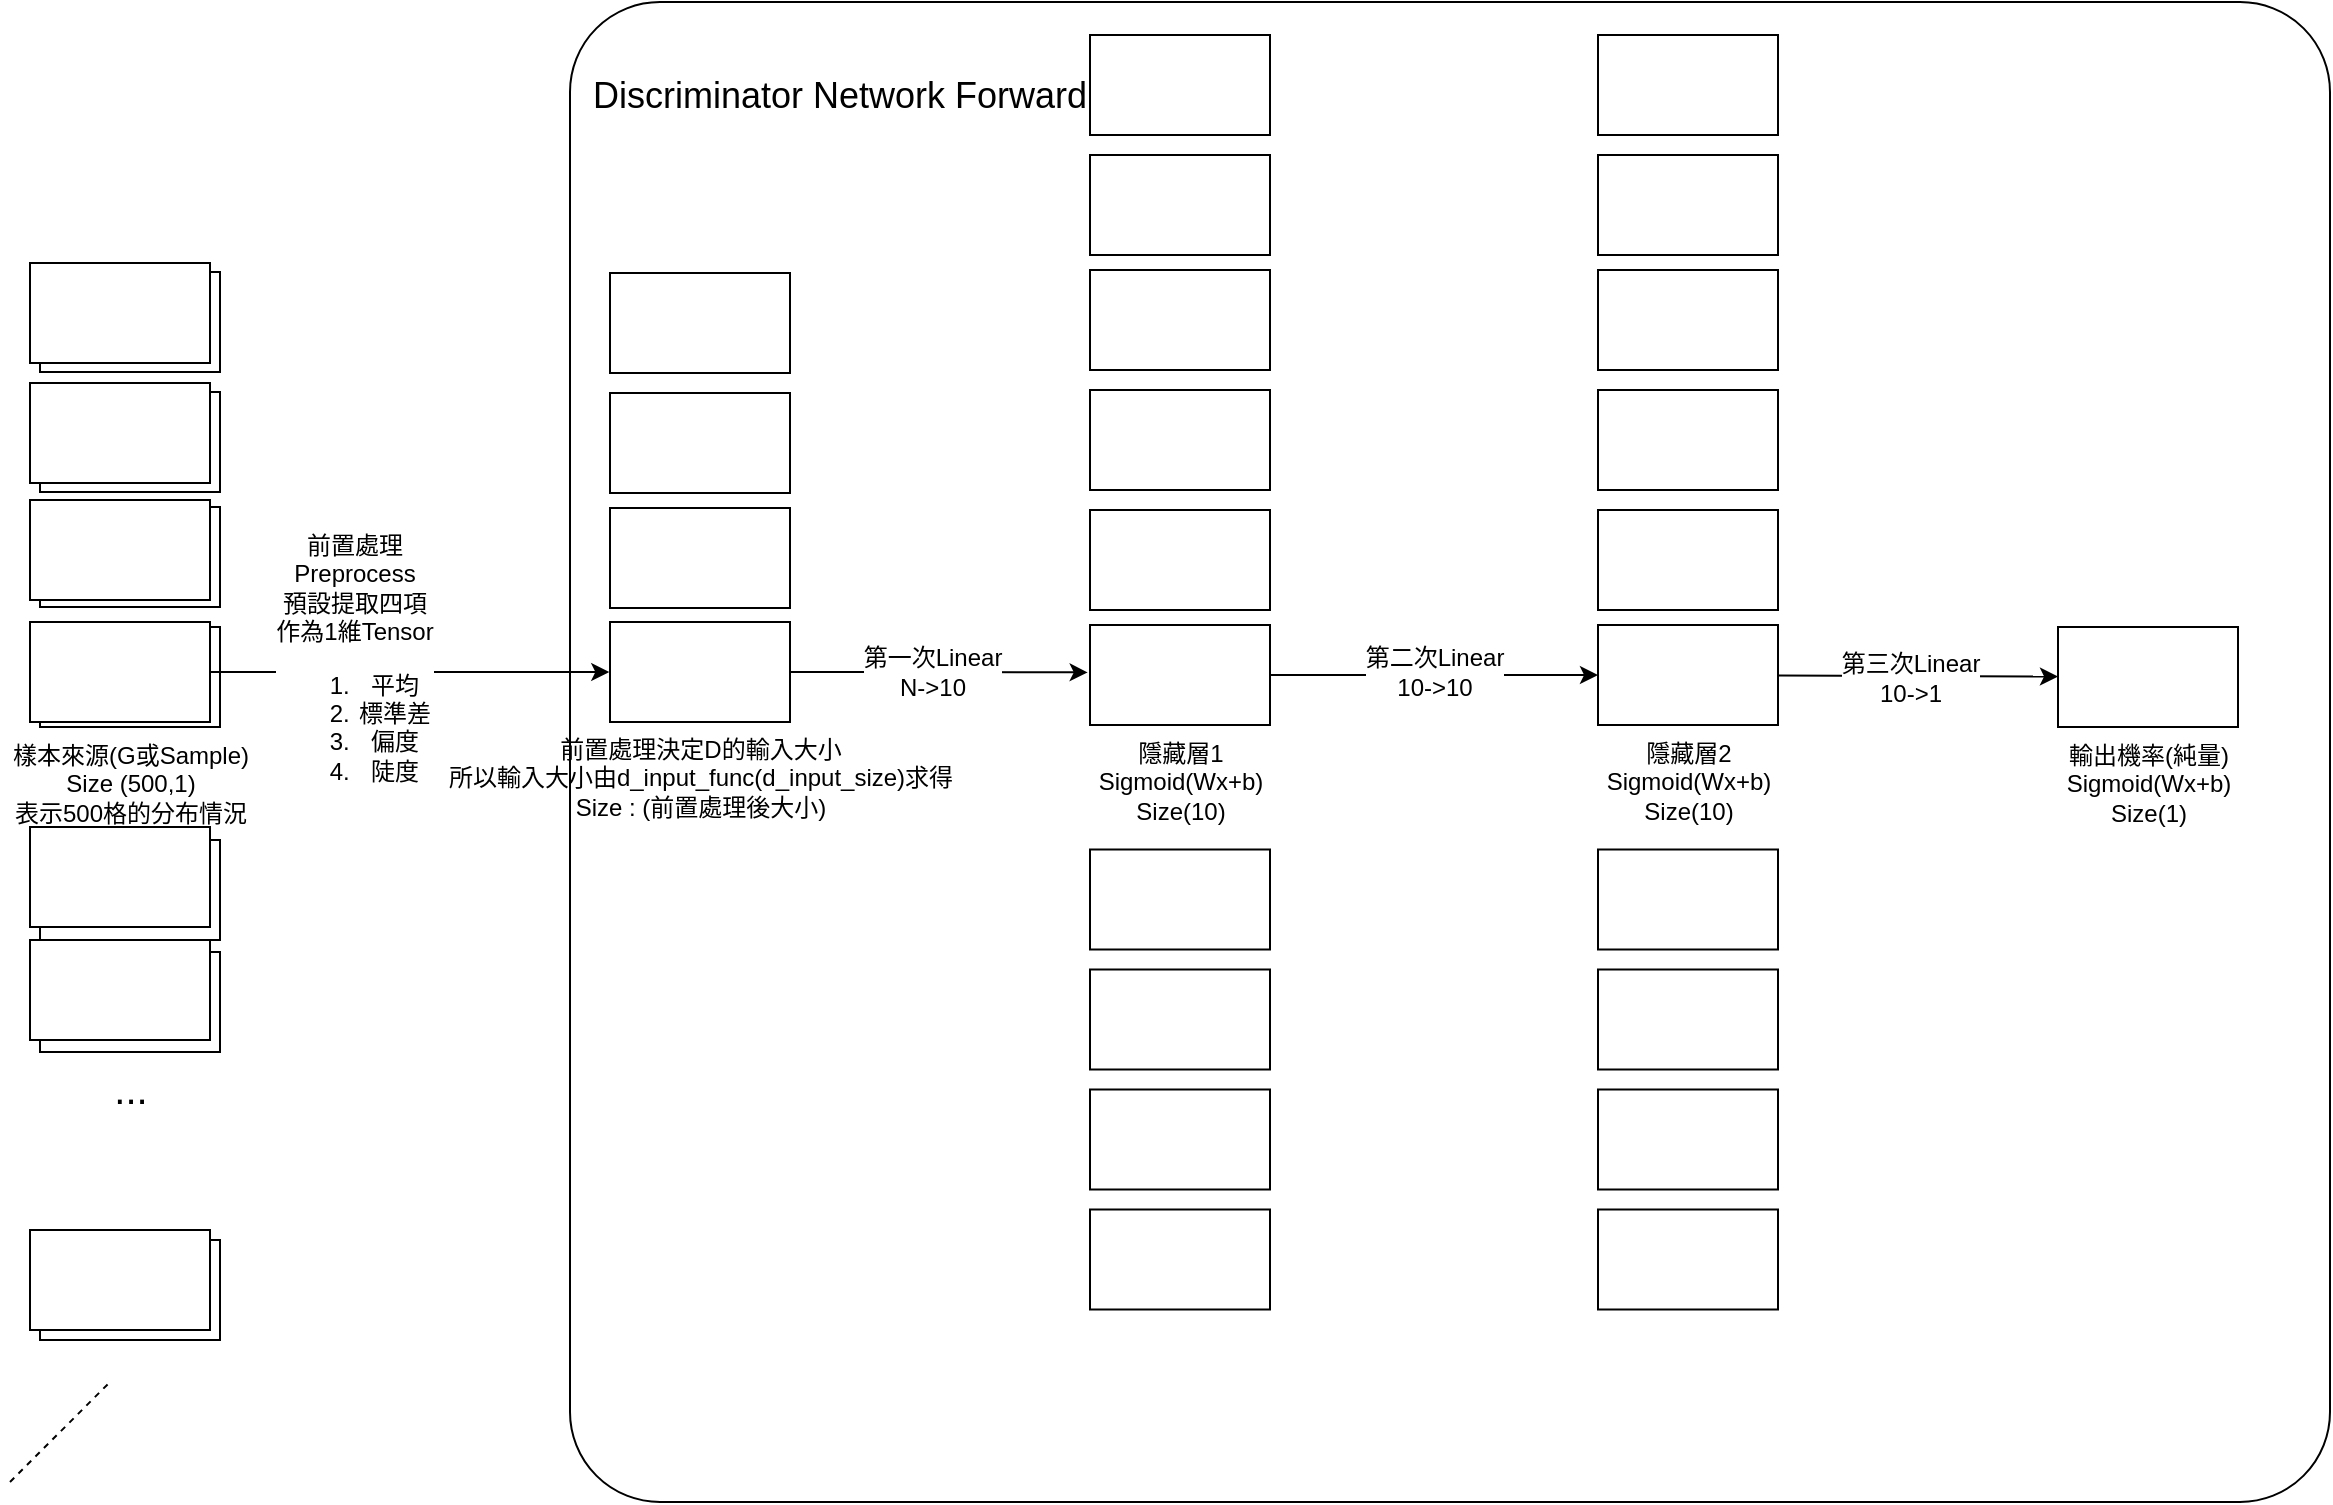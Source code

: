 <mxfile version="10.5.7" type="device"><diagram id="AyHLw-wkUt4Cw2ix4tzo" name="第1頁"><mxGraphModel dx="1010" dy="609" grid="1" gridSize="10" guides="1" tooltips="1" connect="1" arrows="1" fold="1" page="1" pageScale="1" pageWidth="827" pageHeight="1169" math="0" shadow="0"><root><mxCell id="0"/><mxCell id="1" parent="0"/><mxCell id="OLdCIbLutJof03nsLAHE-3" value="" style="rounded=1;whiteSpace=wrap;html=1;arcSize=6;" vertex="1" parent="1"><mxGeometry x="350" y="10" width="880" height="750" as="geometry"/></mxCell><mxCell id="RT3tJE9g-dbqu46X9-7l-18" value="" style="group" parent="1" vertex="1" connectable="0"><mxGeometry x="65" y="195" width="120" height="80" as="geometry"/></mxCell><mxCell id="RT3tJE9g-dbqu46X9-7l-45" value="" style="verticalLabelPosition=bottom;verticalAlign=top;html=1;shape=mxgraph.basic.rect;fillColor=#ffffff;fillColor2=none;strokeColor=#000000;strokeWidth=1;size=20;indent=5;" parent="1" vertex="1"><mxGeometry x="85" y="145" width="90" height="50" as="geometry"/></mxCell><mxCell id="RT3tJE9g-dbqu46X9-7l-46" value="" style="verticalLabelPosition=bottom;verticalAlign=top;html=1;shape=mxgraph.basic.rect;fillColor=#ffffff;fillColor2=none;strokeColor=#000000;strokeWidth=1;size=20;indent=5;" parent="1" vertex="1"><mxGeometry x="85" y="205" width="90" height="50" as="geometry"/></mxCell><mxCell id="RT3tJE9g-dbqu46X9-7l-47" value="" style="verticalLabelPosition=bottom;verticalAlign=top;html=1;shape=mxgraph.basic.rect;fillColor=#ffffff;fillColor2=none;strokeColor=#000000;strokeWidth=1;size=20;indent=5;" parent="1" vertex="1"><mxGeometry x="85" y="262.5" width="90" height="50" as="geometry"/></mxCell><mxCell id="RT3tJE9g-dbqu46X9-7l-50" value="樣本來源(G或Sample)&lt;br&gt;Size (500,1)&lt;br&gt;表示500格的分布情況&lt;br&gt;" style="verticalLabelPosition=bottom;verticalAlign=top;html=1;shape=mxgraph.basic.rect;fillColor=#ffffff;fillColor2=none;strokeColor=#000000;strokeWidth=1;size=20;indent=5;" parent="1" vertex="1"><mxGeometry x="85" y="322.5" width="90" height="50" as="geometry"/></mxCell><mxCell id="RT3tJE9g-dbqu46X9-7l-54" value="" style="verticalLabelPosition=bottom;verticalAlign=top;html=1;shape=mxgraph.basic.rect;fillColor=#ffffff;fillColor2=none;strokeColor=#000000;strokeWidth=1;size=20;indent=5;" parent="1" vertex="1"><mxGeometry x="85" y="429" width="90" height="50" as="geometry"/></mxCell><mxCell id="RT3tJE9g-dbqu46X9-7l-55" value="&lt;font style=&quot;font-size: 20px&quot;&gt;...&lt;br&gt;&lt;br&gt;&lt;/font&gt;" style="verticalLabelPosition=bottom;verticalAlign=top;html=1;shape=mxgraph.basic.rect;fillColor=#ffffff;fillColor2=none;strokeColor=#000000;strokeWidth=1;size=20;indent=5;" parent="1" vertex="1"><mxGeometry x="85" y="485" width="90" height="50" as="geometry"/></mxCell><mxCell id="RT3tJE9g-dbqu46X9-7l-56" value="" style="verticalLabelPosition=bottom;verticalAlign=top;html=1;shape=mxgraph.basic.rect;fillColor=#ffffff;fillColor2=none;strokeColor=#000000;strokeWidth=1;size=20;indent=5;" parent="1" vertex="1"><mxGeometry x="85" y="629" width="90" height="50" as="geometry"/></mxCell><mxCell id="RT3tJE9g-dbqu46X9-7l-91" style="edgeStyle=orthogonalEdgeStyle;rounded=0;orthogonalLoop=1;jettySize=auto;html=1;entryX=-0.013;entryY=0.474;entryDx=0;entryDy=0;entryPerimeter=0;" parent="1" source="RT3tJE9g-dbqu46X9-7l-62" target="RT3tJE9g-dbqu46X9-7l-70" edge="1"><mxGeometry relative="1" as="geometry"/></mxCell><mxCell id="OLdCIbLutJof03nsLAHE-4" value="第一次Linear&lt;br&gt;N-&amp;gt;10&lt;br&gt;" style="text;html=1;resizable=0;points=[];align=center;verticalAlign=middle;labelBackgroundColor=#ffffff;" vertex="1" connectable="0" parent="RT3tJE9g-dbqu46X9-7l-91"><mxGeometry x="-0.203" y="1" relative="1" as="geometry"><mxPoint x="11" y="0.5" as="offset"/></mxGeometry></mxCell><mxCell id="RT3tJE9g-dbqu46X9-7l-62" value="前置處理決定D的輸入大小&lt;br&gt;所以輸入大小由d_input_func(d_input_size)求得&lt;br&gt;Size : (前置處理後大小)" style="verticalLabelPosition=bottom;verticalAlign=top;html=1;shape=mxgraph.basic.rect;fillColor=#ffffff;fillColor2=none;strokeColor=#000000;strokeWidth=1;size=20;indent=5;" parent="1" vertex="1"><mxGeometry x="370" y="320" width="90" height="50" as="geometry"/></mxCell><mxCell id="RT3tJE9g-dbqu46X9-7l-65" value="" style="verticalLabelPosition=bottom;verticalAlign=top;html=1;shape=mxgraph.basic.rect;fillColor=#ffffff;fillColor2=none;strokeColor=#000000;strokeWidth=1;size=20;indent=5;" parent="1" vertex="1"><mxGeometry x="370" y="145.5" width="90" height="50" as="geometry"/></mxCell><mxCell id="RT3tJE9g-dbqu46X9-7l-66" value="" style="verticalLabelPosition=bottom;verticalAlign=top;html=1;shape=mxgraph.basic.rect;fillColor=#ffffff;fillColor2=none;strokeColor=#000000;strokeWidth=1;size=20;indent=5;" parent="1" vertex="1"><mxGeometry x="370" y="205.5" width="90" height="50" as="geometry"/></mxCell><mxCell id="RT3tJE9g-dbqu46X9-7l-67" value="" style="verticalLabelPosition=bottom;verticalAlign=top;html=1;shape=mxgraph.basic.rect;fillColor=#ffffff;fillColor2=none;strokeColor=#000000;strokeWidth=1;size=20;indent=5;" parent="1" vertex="1"><mxGeometry x="370" y="263" width="90" height="50" as="geometry"/></mxCell><mxCell id="RT3tJE9g-dbqu46X9-7l-68" value="" style="verticalLabelPosition=bottom;verticalAlign=top;html=1;shape=mxgraph.basic.rect;fillColor=#ffffff;fillColor2=none;strokeColor=#000000;strokeWidth=1;size=20;indent=5;" parent="1" vertex="1"><mxGeometry x="610" y="204" width="90" height="50" as="geometry"/></mxCell><mxCell id="RT3tJE9g-dbqu46X9-7l-69" value="" style="verticalLabelPosition=bottom;verticalAlign=top;html=1;shape=mxgraph.basic.rect;fillColor=#ffffff;fillColor2=none;strokeColor=#000000;strokeWidth=1;size=20;indent=5;" parent="1" vertex="1"><mxGeometry x="610" y="264" width="90" height="50" as="geometry"/></mxCell><mxCell id="RT3tJE9g-dbqu46X9-7l-92" style="edgeStyle=orthogonalEdgeStyle;rounded=0;orthogonalLoop=1;jettySize=auto;html=1;" parent="1" source="RT3tJE9g-dbqu46X9-7l-70" target="RT3tJE9g-dbqu46X9-7l-82" edge="1"><mxGeometry relative="1" as="geometry"/></mxCell><mxCell id="OLdCIbLutJof03nsLAHE-5" value="第二次Linear&lt;br&gt;10-&amp;gt;10&lt;br&gt;" style="text;html=1;resizable=0;points=[];align=center;verticalAlign=middle;labelBackgroundColor=#ffffff;" vertex="1" connectable="0" parent="RT3tJE9g-dbqu46X9-7l-92"><mxGeometry x="-0.317" y="1" relative="1" as="geometry"><mxPoint x="26" y="-0.5" as="offset"/></mxGeometry></mxCell><mxCell id="RT3tJE9g-dbqu46X9-7l-70" value="隱藏層1&lt;br&gt;Sigmoid(Wx+b)&lt;br&gt;Size(10)&lt;br&gt;" style="verticalLabelPosition=bottom;verticalAlign=top;html=1;shape=mxgraph.basic.rect;fillColor=#ffffff;fillColor2=none;strokeColor=#000000;strokeWidth=1;size=20;indent=5;" parent="1" vertex="1"><mxGeometry x="610" y="321.5" width="90" height="50" as="geometry"/></mxCell><mxCell id="RT3tJE9g-dbqu46X9-7l-71" value="" style="verticalLabelPosition=bottom;verticalAlign=top;html=1;shape=mxgraph.basic.rect;fillColor=#ffffff;fillColor2=none;strokeColor=#000000;strokeWidth=1;size=20;indent=5;" parent="1" vertex="1"><mxGeometry x="610" y="26.5" width="90" height="50" as="geometry"/></mxCell><mxCell id="RT3tJE9g-dbqu46X9-7l-72" value="" style="verticalLabelPosition=bottom;verticalAlign=top;html=1;shape=mxgraph.basic.rect;fillColor=#ffffff;fillColor2=none;strokeColor=#000000;strokeWidth=1;size=20;indent=5;" parent="1" vertex="1"><mxGeometry x="610" y="86.5" width="90" height="50" as="geometry"/></mxCell><mxCell id="RT3tJE9g-dbqu46X9-7l-73" value="" style="verticalLabelPosition=bottom;verticalAlign=top;html=1;shape=mxgraph.basic.rect;fillColor=#ffffff;fillColor2=none;strokeColor=#000000;strokeWidth=1;size=20;indent=5;" parent="1" vertex="1"><mxGeometry x="610" y="144" width="90" height="50" as="geometry"/></mxCell><mxCell id="RT3tJE9g-dbqu46X9-7l-74" value="" style="verticalLabelPosition=bottom;verticalAlign=top;html=1;shape=mxgraph.basic.rect;fillColor=#ffffff;fillColor2=none;strokeColor=#000000;strokeWidth=1;size=20;indent=5;" parent="1" vertex="1"><mxGeometry x="610" y="433.8" width="90" height="50" as="geometry"/></mxCell><mxCell id="RT3tJE9g-dbqu46X9-7l-75" value="" style="verticalLabelPosition=bottom;verticalAlign=top;html=1;shape=mxgraph.basic.rect;fillColor=#ffffff;fillColor2=none;strokeColor=#000000;strokeWidth=1;size=20;indent=5;" parent="1" vertex="1"><mxGeometry x="610" y="493.8" width="90" height="50" as="geometry"/></mxCell><mxCell id="RT3tJE9g-dbqu46X9-7l-76" value="" style="verticalLabelPosition=bottom;verticalAlign=top;html=1;shape=mxgraph.basic.rect;fillColor=#ffffff;fillColor2=none;strokeColor=#000000;strokeWidth=1;size=20;indent=5;" parent="1" vertex="1"><mxGeometry x="610" y="553.8" width="90" height="50" as="geometry"/></mxCell><mxCell id="RT3tJE9g-dbqu46X9-7l-77" value="" style="verticalLabelPosition=bottom;verticalAlign=top;html=1;shape=mxgraph.basic.rect;fillColor=#ffffff;fillColor2=none;strokeColor=#000000;strokeWidth=1;size=20;indent=5;" parent="1" vertex="1"><mxGeometry x="610" y="613.8" width="90" height="50" as="geometry"/></mxCell><mxCell id="RT3tJE9g-dbqu46X9-7l-80" value="" style="verticalLabelPosition=bottom;verticalAlign=top;html=1;shape=mxgraph.basic.rect;fillColor=#ffffff;fillColor2=none;strokeColor=#000000;strokeWidth=1;size=20;indent=5;" parent="1" vertex="1"><mxGeometry x="864" y="204" width="90" height="50" as="geometry"/></mxCell><mxCell id="RT3tJE9g-dbqu46X9-7l-81" value="" style="verticalLabelPosition=bottom;verticalAlign=top;html=1;shape=mxgraph.basic.rect;fillColor=#ffffff;fillColor2=none;strokeColor=#000000;strokeWidth=1;size=20;indent=5;" parent="1" vertex="1"><mxGeometry x="864" y="264" width="90" height="50" as="geometry"/></mxCell><mxCell id="RT3tJE9g-dbqu46X9-7l-108" style="rounded=0;orthogonalLoop=1;jettySize=auto;html=1;" parent="1" source="RT3tJE9g-dbqu46X9-7l-82" target="RT3tJE9g-dbqu46X9-7l-94" edge="1"><mxGeometry relative="1" as="geometry"/></mxCell><mxCell id="OLdCIbLutJof03nsLAHE-6" value="第三次Linear&lt;br&gt;10-&amp;gt;1&lt;br&gt;" style="text;html=1;resizable=0;points=[];align=center;verticalAlign=middle;labelBackgroundColor=#ffffff;" vertex="1" connectable="0" parent="RT3tJE9g-dbqu46X9-7l-108"><mxGeometry x="-0.324" y="-2" relative="1" as="geometry"><mxPoint x="18.5" y="-1.5" as="offset"/></mxGeometry></mxCell><mxCell id="RT3tJE9g-dbqu46X9-7l-82" value="隱藏層2&lt;br&gt;Sigmoid(Wx+b)&lt;br&gt;Size(10)&lt;br&gt;" style="verticalLabelPosition=bottom;verticalAlign=top;html=1;shape=mxgraph.basic.rect;fillColor=#ffffff;fillColor2=none;strokeColor=#000000;strokeWidth=1;size=20;indent=5;" parent="1" vertex="1"><mxGeometry x="864" y="321.5" width="90" height="50" as="geometry"/></mxCell><mxCell id="RT3tJE9g-dbqu46X9-7l-83" value="" style="verticalLabelPosition=bottom;verticalAlign=top;html=1;shape=mxgraph.basic.rect;fillColor=#ffffff;fillColor2=none;strokeColor=#000000;strokeWidth=1;size=20;indent=5;" parent="1" vertex="1"><mxGeometry x="864" y="26.5" width="90" height="50" as="geometry"/></mxCell><mxCell id="RT3tJE9g-dbqu46X9-7l-84" value="" style="verticalLabelPosition=bottom;verticalAlign=top;html=1;shape=mxgraph.basic.rect;fillColor=#ffffff;fillColor2=none;strokeColor=#000000;strokeWidth=1;size=20;indent=5;" parent="1" vertex="1"><mxGeometry x="864" y="86.5" width="90" height="50" as="geometry"/></mxCell><mxCell id="RT3tJE9g-dbqu46X9-7l-85" value="" style="verticalLabelPosition=bottom;verticalAlign=top;html=1;shape=mxgraph.basic.rect;fillColor=#ffffff;fillColor2=none;strokeColor=#000000;strokeWidth=1;size=20;indent=5;" parent="1" vertex="1"><mxGeometry x="864" y="144" width="90" height="50" as="geometry"/></mxCell><mxCell id="RT3tJE9g-dbqu46X9-7l-86" value="" style="verticalLabelPosition=bottom;verticalAlign=top;html=1;shape=mxgraph.basic.rect;fillColor=#ffffff;fillColor2=none;strokeColor=#000000;strokeWidth=1;size=20;indent=5;" parent="1" vertex="1"><mxGeometry x="864" y="433.8" width="90" height="50" as="geometry"/></mxCell><mxCell id="RT3tJE9g-dbqu46X9-7l-87" value="" style="verticalLabelPosition=bottom;verticalAlign=top;html=1;shape=mxgraph.basic.rect;fillColor=#ffffff;fillColor2=none;strokeColor=#000000;strokeWidth=1;size=20;indent=5;" parent="1" vertex="1"><mxGeometry x="864" y="493.8" width="90" height="50" as="geometry"/></mxCell><mxCell id="RT3tJE9g-dbqu46X9-7l-88" value="" style="verticalLabelPosition=bottom;verticalAlign=top;html=1;shape=mxgraph.basic.rect;fillColor=#ffffff;fillColor2=none;strokeColor=#000000;strokeWidth=1;size=20;indent=5;" parent="1" vertex="1"><mxGeometry x="864" y="553.8" width="90" height="50" as="geometry"/></mxCell><mxCell id="RT3tJE9g-dbqu46X9-7l-89" value="" style="verticalLabelPosition=bottom;verticalAlign=top;html=1;shape=mxgraph.basic.rect;fillColor=#ffffff;fillColor2=none;strokeColor=#000000;strokeWidth=1;size=20;indent=5;" parent="1" vertex="1"><mxGeometry x="864" y="613.8" width="90" height="50" as="geometry"/></mxCell><mxCell id="RT3tJE9g-dbqu46X9-7l-94" value="輸出機率(純量)&lt;br&gt;Sigmoid(Wx+b)&lt;br&gt;Size(1)&lt;br&gt;" style="verticalLabelPosition=bottom;verticalAlign=top;html=1;shape=mxgraph.basic.rect;fillColor=#ffffff;fillColor2=none;strokeColor=#000000;strokeWidth=1;size=20;indent=5;" parent="1" vertex="1"><mxGeometry x="1094" y="322.5" width="90" height="50" as="geometry"/></mxCell><mxCell id="RT3tJE9g-dbqu46X9-7l-96" value="" style="verticalLabelPosition=bottom;verticalAlign=top;html=1;shape=mxgraph.basic.rect;fillColor=#ffffff;fillColor2=none;strokeColor=#000000;strokeWidth=1;size=20;indent=5;" parent="1" vertex="1"><mxGeometry x="80" y="624" width="90" height="50" as="geometry"/></mxCell><mxCell id="RT3tJE9g-dbqu46X9-7l-97" value="" style="verticalLabelPosition=bottom;verticalAlign=top;html=1;shape=mxgraph.basic.rect;fillColor=#ffffff;fillColor2=none;strokeColor=#000000;strokeWidth=1;size=20;indent=5;" parent="1" vertex="1"><mxGeometry x="80" y="479" width="90" height="50" as="geometry"/></mxCell><mxCell id="RT3tJE9g-dbqu46X9-7l-98" value="" style="verticalLabelPosition=bottom;verticalAlign=top;html=1;shape=mxgraph.basic.rect;fillColor=#ffffff;fillColor2=none;strokeColor=#000000;strokeWidth=1;size=20;indent=5;" parent="1" vertex="1"><mxGeometry x="80" y="422.5" width="90" height="50" as="geometry"/></mxCell><mxCell id="RT3tJE9g-dbqu46X9-7l-103" style="edgeStyle=orthogonalEdgeStyle;rounded=0;orthogonalLoop=1;jettySize=auto;html=1;entryX=-0.004;entryY=0.5;entryDx=0;entryDy=0;entryPerimeter=0;" parent="1" source="RT3tJE9g-dbqu46X9-7l-99" target="RT3tJE9g-dbqu46X9-7l-62" edge="1"><mxGeometry relative="1" as="geometry"/></mxCell><mxCell id="RT3tJE9g-dbqu46X9-7l-105" value="&lt;span&gt;前置處理&lt;/span&gt;&lt;br&gt;&lt;span&gt;Preprocess&lt;/span&gt;&lt;br&gt;&lt;span&gt;預設提取四項&lt;/span&gt;&lt;br&gt;&lt;span&gt;作為1維Tensor&lt;/span&gt;&lt;br&gt;&lt;ol&gt;&lt;li&gt;平均&lt;/li&gt;&lt;li&gt;標準差&lt;/li&gt;&lt;li&gt;偏度&lt;/li&gt;&lt;li&gt;陡度&lt;/li&gt;&lt;/ol&gt;" style="text;html=1;resizable=0;points=[];align=center;verticalAlign=middle;labelBackgroundColor=#ffffff;" parent="RT3tJE9g-dbqu46X9-7l-103" vertex="1" connectable="0"><mxGeometry x="0.008" y="29" relative="1" as="geometry"><mxPoint x="-29" y="28" as="offset"/></mxGeometry></mxCell><mxCell id="RT3tJE9g-dbqu46X9-7l-99" value="" style="verticalLabelPosition=bottom;verticalAlign=top;html=1;shape=mxgraph.basic.rect;fillColor=#ffffff;fillColor2=none;strokeColor=#000000;strokeWidth=1;size=20;indent=5;" parent="1" vertex="1"><mxGeometry x="80" y="320" width="90" height="50" as="geometry"/></mxCell><mxCell id="RT3tJE9g-dbqu46X9-7l-100" value="" style="verticalLabelPosition=bottom;verticalAlign=top;html=1;shape=mxgraph.basic.rect;fillColor=#ffffff;fillColor2=none;strokeColor=#000000;strokeWidth=1;size=20;indent=5;" parent="1" vertex="1"><mxGeometry x="80" y="259" width="90" height="50" as="geometry"/></mxCell><mxCell id="RT3tJE9g-dbqu46X9-7l-101" value="" style="verticalLabelPosition=bottom;verticalAlign=top;html=1;shape=mxgraph.basic.rect;fillColor=#ffffff;fillColor2=none;strokeColor=#000000;strokeWidth=1;size=20;indent=5;" parent="1" vertex="1"><mxGeometry x="80" y="200.5" width="90" height="50" as="geometry"/></mxCell><mxCell id="RT3tJE9g-dbqu46X9-7l-102" value="" style="verticalLabelPosition=bottom;verticalAlign=top;html=1;shape=mxgraph.basic.rect;fillColor=#ffffff;fillColor2=none;strokeColor=#000000;strokeWidth=1;size=20;indent=5;" parent="1" vertex="1"><mxGeometry x="80" y="140.5" width="90" height="50" as="geometry"/></mxCell><mxCell id="OLdCIbLutJof03nsLAHE-1" value="&lt;font style=&quot;font-size: 18px&quot;&gt;Discriminator Network Forward&lt;/font&gt;" style="text;html=1;strokeColor=none;fillColor=none;align=center;verticalAlign=middle;whiteSpace=wrap;rounded=0;" vertex="1" parent="1"><mxGeometry x="350" y="26.5" width="270" height="60" as="geometry"/></mxCell><mxCell id="OLdCIbLutJof03nsLAHE-2" value="" style="endArrow=none;dashed=1;html=1;" edge="1" parent="1"><mxGeometry width="50" height="50" relative="1" as="geometry"><mxPoint x="70" y="750" as="sourcePoint"/><mxPoint x="120" y="700" as="targetPoint"/></mxGeometry></mxCell></root></mxGraphModel></diagram></mxfile>
